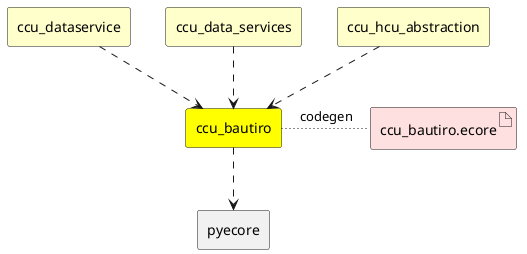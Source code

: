 @startuml

rectangle ccu_bautiro #Yellow
rectangle ccu_dataservice #BUSINESS
rectangle ccu_data_services #BUSINESS
rectangle ccu_hcu_abstraction #BUSINESS
rectangle pyecore
artifact "ccu_bautiro.ecore" as ecore #IMPLEMENTATION
ccu_dataservice ..> ccu_bautiro
ccu_data_services ..> ccu_bautiro
ccu_hcu_abstraction ..> ccu_bautiro
ccu_bautiro ..> pyecore
ccu_bautiro -[dotted]right- ecore : codegen

@enduml
